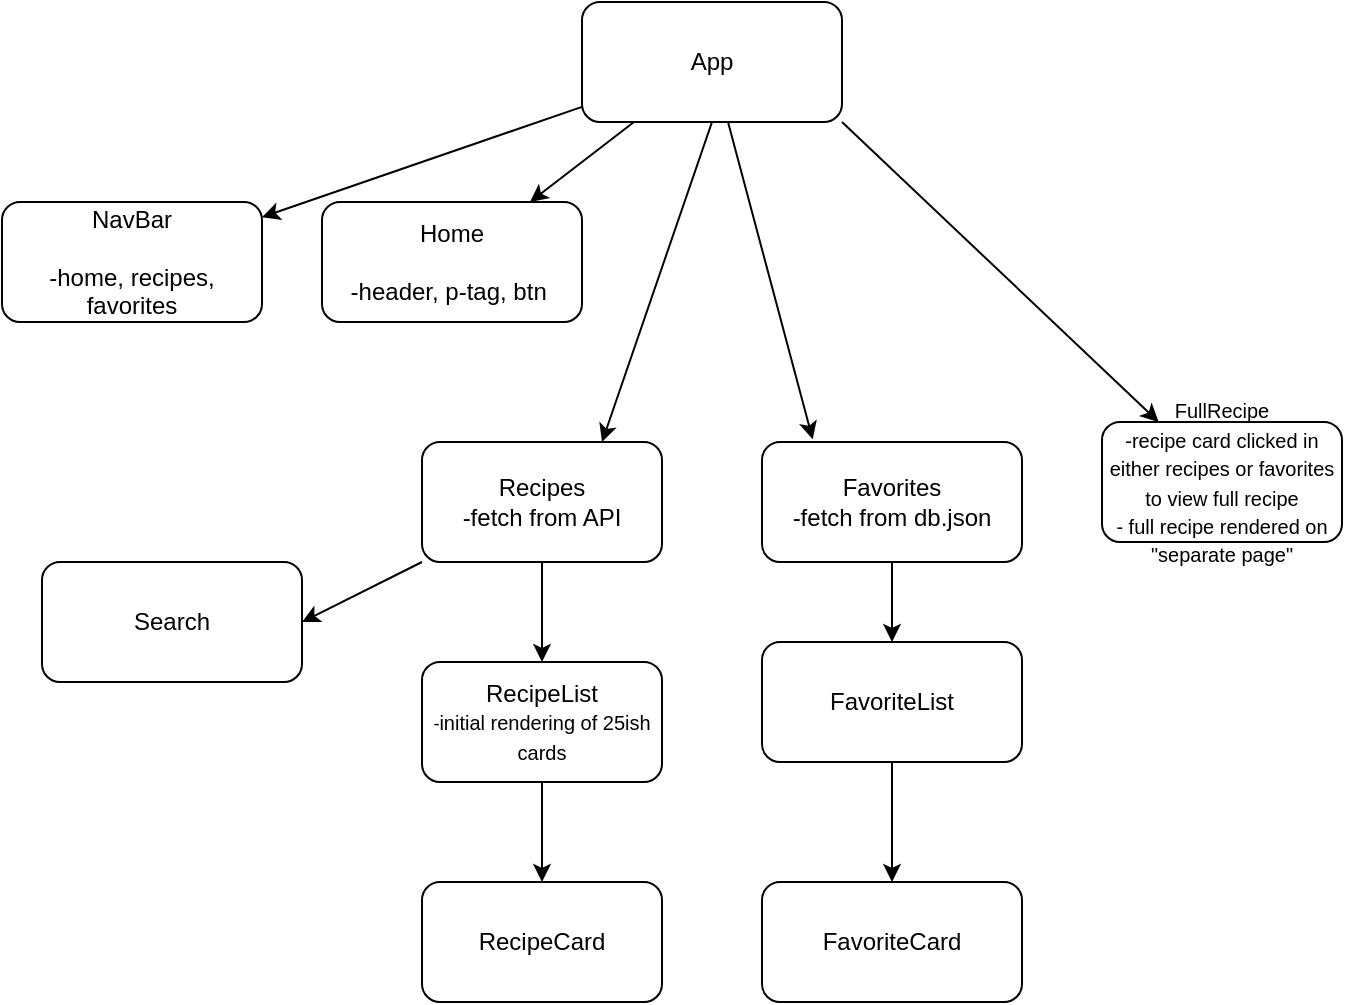 <mxfile>
    <diagram id="uNyjnKu4HNoRyHo5nHWr" name="Page-1">
        <mxGraphModel dx="910" dy="548" grid="1" gridSize="10" guides="1" tooltips="1" connect="1" arrows="1" fold="1" page="1" pageScale="1" pageWidth="850" pageHeight="1100" math="0" shadow="0">
            <root>
                <mxCell id="0"/>
                <mxCell id="1" parent="0"/>
                <mxCell id="4" value="" style="edgeStyle=none;html=1;" parent="1" source="2" target="3" edge="1">
                    <mxGeometry relative="1" as="geometry"/>
                </mxCell>
                <mxCell id="6" value="" style="edgeStyle=none;html=1;" parent="1" source="2" target="5" edge="1">
                    <mxGeometry relative="1" as="geometry"/>
                </mxCell>
                <mxCell id="17" style="edgeStyle=none;html=1;entryX=0.195;entryY=-0.022;entryDx=0;entryDy=0;entryPerimeter=0;" parent="1" source="2" target="9" edge="1">
                    <mxGeometry relative="1" as="geometry">
                        <mxPoint x="400" y="260" as="targetPoint"/>
                    </mxGeometry>
                </mxCell>
                <mxCell id="29" style="edgeStyle=none;html=1;exitX=1;exitY=1;exitDx=0;exitDy=0;" edge="1" parent="1" source="2" target="25">
                    <mxGeometry relative="1" as="geometry"/>
                </mxCell>
                <mxCell id="2" value="App" style="rounded=1;whiteSpace=wrap;html=1;" parent="1" vertex="1">
                    <mxGeometry x="310" y="160" width="130" height="60" as="geometry"/>
                </mxCell>
                <mxCell id="3" value="NavBar&lt;br&gt;&lt;br&gt;-home, recipes, favorites" style="rounded=1;whiteSpace=wrap;html=1;" parent="1" vertex="1">
                    <mxGeometry x="20" y="260" width="130" height="60" as="geometry"/>
                </mxCell>
                <mxCell id="5" value="Home&lt;br&gt;&lt;br&gt;-header, p-tag, btn&amp;nbsp;" style="rounded=1;whiteSpace=wrap;html=1;" parent="1" vertex="1">
                    <mxGeometry x="180" y="260" width="130" height="60" as="geometry"/>
                </mxCell>
                <mxCell id="12" value="" style="edgeStyle=none;html=1;" parent="1" source="8" target="11" edge="1">
                    <mxGeometry relative="1" as="geometry"/>
                </mxCell>
                <mxCell id="30" style="edgeStyle=none;html=1;entryX=1;entryY=0.5;entryDx=0;entryDy=0;" edge="1" parent="1" source="8" target="15">
                    <mxGeometry relative="1" as="geometry"/>
                </mxCell>
                <mxCell id="8" value="Recipes&lt;br&gt;-fetch from API" style="rounded=1;whiteSpace=wrap;html=1;" parent="1" vertex="1">
                    <mxGeometry x="230" y="380" width="120" height="60" as="geometry"/>
                </mxCell>
                <mxCell id="22" value="" style="edgeStyle=none;html=1;" parent="1" source="9" target="21" edge="1">
                    <mxGeometry relative="1" as="geometry"/>
                </mxCell>
                <mxCell id="9" value="Favorites&lt;br&gt;-fetch from db.json" style="rounded=1;whiteSpace=wrap;html=1;" parent="1" vertex="1">
                    <mxGeometry x="400" y="380" width="130" height="60" as="geometry"/>
                </mxCell>
                <mxCell id="14" value="" style="edgeStyle=none;html=1;" parent="1" source="11" target="13" edge="1">
                    <mxGeometry relative="1" as="geometry"/>
                </mxCell>
                <mxCell id="11" value="RecipeList&lt;br&gt;&lt;font style=&quot;font-size: 9px&quot;&gt;-&lt;/font&gt;&lt;font size=&quot;1&quot;&gt;initial rendering of 25ish cards&lt;/font&gt;" style="rounded=1;whiteSpace=wrap;html=1;" parent="1" vertex="1">
                    <mxGeometry x="230" y="490" width="120" height="60" as="geometry"/>
                </mxCell>
                <mxCell id="13" value="RecipeCard" style="rounded=1;whiteSpace=wrap;html=1;" parent="1" vertex="1">
                    <mxGeometry x="230" y="600" width="120" height="60" as="geometry"/>
                </mxCell>
                <mxCell id="15" value="Search" style="rounded=1;whiteSpace=wrap;html=1;" parent="1" vertex="1">
                    <mxGeometry x="40" y="440" width="130" height="60" as="geometry"/>
                </mxCell>
                <mxCell id="19" style="edgeStyle=none;html=1;exitX=0.5;exitY=1;exitDx=0;exitDy=0;entryX=0.75;entryY=0;entryDx=0;entryDy=0;" parent="1" source="2" target="8" edge="1">
                    <mxGeometry relative="1" as="geometry">
                        <mxPoint x="280" y="360" as="targetPoint"/>
                        <mxPoint x="400" y="320" as="sourcePoint"/>
                    </mxGeometry>
                </mxCell>
                <mxCell id="24" value="" style="edgeStyle=none;html=1;" parent="1" source="21" target="23" edge="1">
                    <mxGeometry relative="1" as="geometry"/>
                </mxCell>
                <mxCell id="21" value="FavoriteList" style="rounded=1;whiteSpace=wrap;html=1;" parent="1" vertex="1">
                    <mxGeometry x="400" y="480" width="130" height="60" as="geometry"/>
                </mxCell>
                <mxCell id="23" value="FavoriteCard" style="rounded=1;whiteSpace=wrap;html=1;" parent="1" vertex="1">
                    <mxGeometry x="400" y="600" width="130" height="60" as="geometry"/>
                </mxCell>
                <mxCell id="25" value="&lt;font style=&quot;font-size: 10px&quot;&gt;FullRecipe&lt;br&gt;&lt;font style=&quot;font-size: 10px&quot;&gt;-recipe card clicked in either recipes or favorites to view full recipe&lt;br&gt;- full recipe rendered on &quot;separate page&quot;&lt;/font&gt;&lt;/font&gt;" style="rounded=1;whiteSpace=wrap;html=1;" parent="1" vertex="1">
                    <mxGeometry x="570" y="370" width="120" height="60" as="geometry"/>
                </mxCell>
            </root>
        </mxGraphModel>
    </diagram>
</mxfile>